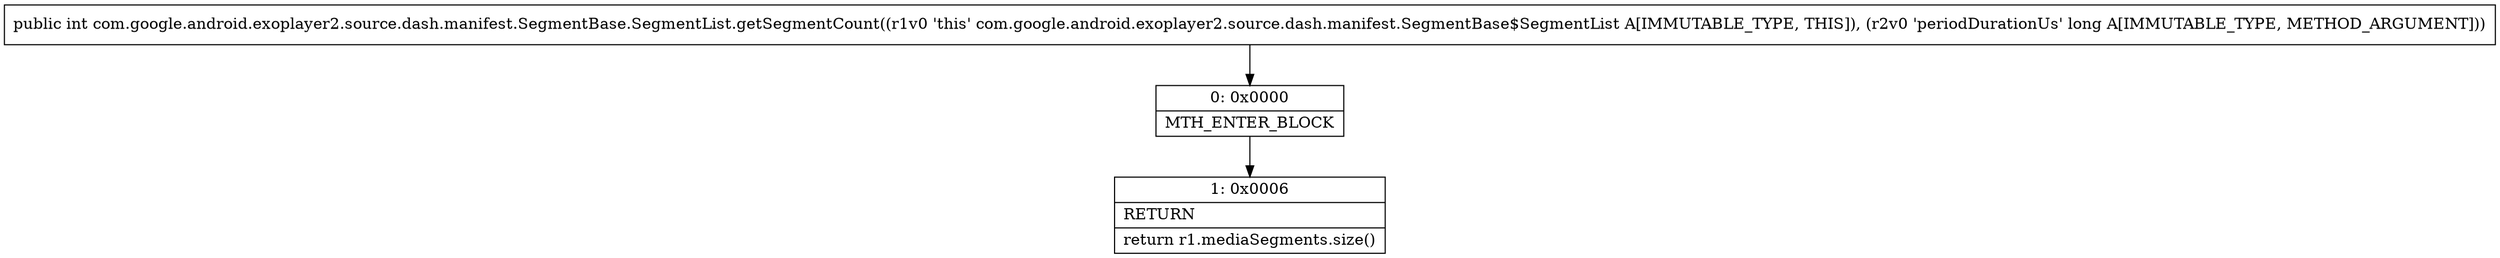 digraph "CFG forcom.google.android.exoplayer2.source.dash.manifest.SegmentBase.SegmentList.getSegmentCount(J)I" {
Node_0 [shape=record,label="{0\:\ 0x0000|MTH_ENTER_BLOCK\l}"];
Node_1 [shape=record,label="{1\:\ 0x0006|RETURN\l|return r1.mediaSegments.size()\l}"];
MethodNode[shape=record,label="{public int com.google.android.exoplayer2.source.dash.manifest.SegmentBase.SegmentList.getSegmentCount((r1v0 'this' com.google.android.exoplayer2.source.dash.manifest.SegmentBase$SegmentList A[IMMUTABLE_TYPE, THIS]), (r2v0 'periodDurationUs' long A[IMMUTABLE_TYPE, METHOD_ARGUMENT])) }"];
MethodNode -> Node_0;
Node_0 -> Node_1;
}

